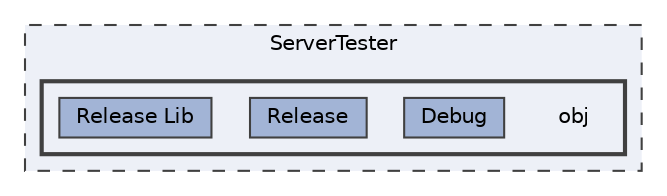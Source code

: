 digraph "ServerTester/obj"
{
 // LATEX_PDF_SIZE
  bgcolor="transparent";
  edge [fontname=Helvetica,fontsize=10,labelfontname=Helvetica,labelfontsize=10];
  node [fontname=Helvetica,fontsize=10,shape=box,height=0.2,width=0.4];
  compound=true
  subgraph clusterdir_66f91b2301b4538cde963b1ed9858335 {
    graph [ bgcolor="#edf0f7", pencolor="grey25", label="ServerTester", fontname=Helvetica,fontsize=10 style="filled,dashed", URL="dir_66f91b2301b4538cde963b1ed9858335.html",tooltip=""]
  subgraph clusterdir_bbbb5f9ebb22f747f92631e6dd24bd7e {
    graph [ bgcolor="#edf0f7", pencolor="grey25", label="", fontname=Helvetica,fontsize=10 style="filled,bold", URL="dir_bbbb5f9ebb22f747f92631e6dd24bd7e.html",tooltip=""]
    dir_bbbb5f9ebb22f747f92631e6dd24bd7e [shape=plaintext, label="obj"];
  dir_93e67bde08832987a38d927f4ad7359d [label="Debug", fillcolor="#a2b4d6", color="grey25", style="filled", URL="dir_93e67bde08832987a38d927f4ad7359d.html",tooltip=""];
  dir_7e81fabb01ec0dee5070119d9901db52 [label="Release", fillcolor="#a2b4d6", color="grey25", style="filled", URL="dir_7e81fabb01ec0dee5070119d9901db52.html",tooltip=""];
  dir_0776ae7d676fe780ad6ac8fcbde112d4 [label="Release Lib", fillcolor="#a2b4d6", color="grey25", style="filled", URL="dir_0776ae7d676fe780ad6ac8fcbde112d4.html",tooltip=""];
  }
  }
}
